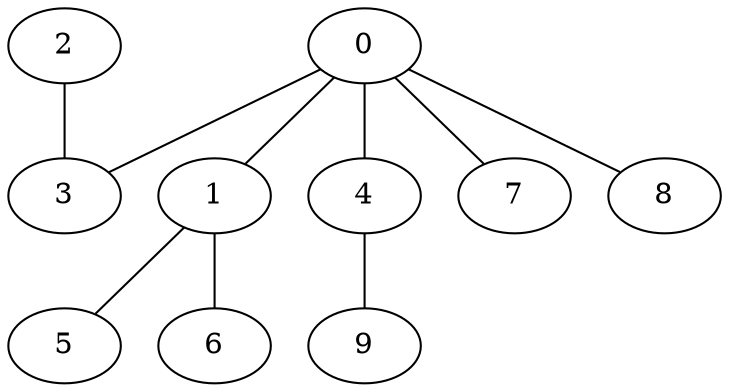 graph G {
  0;
  1;
  3;
  4;
  7;
  8;
  5;
  6;
  2;
  9;
   0 -- 1;
   0 -- 3;
   0 -- 4;
   0 -- 7;
   0 -- 8;
   1 -- 5;
   1 -- 6;
   2 -- 3;
   4 -- 9;
}
